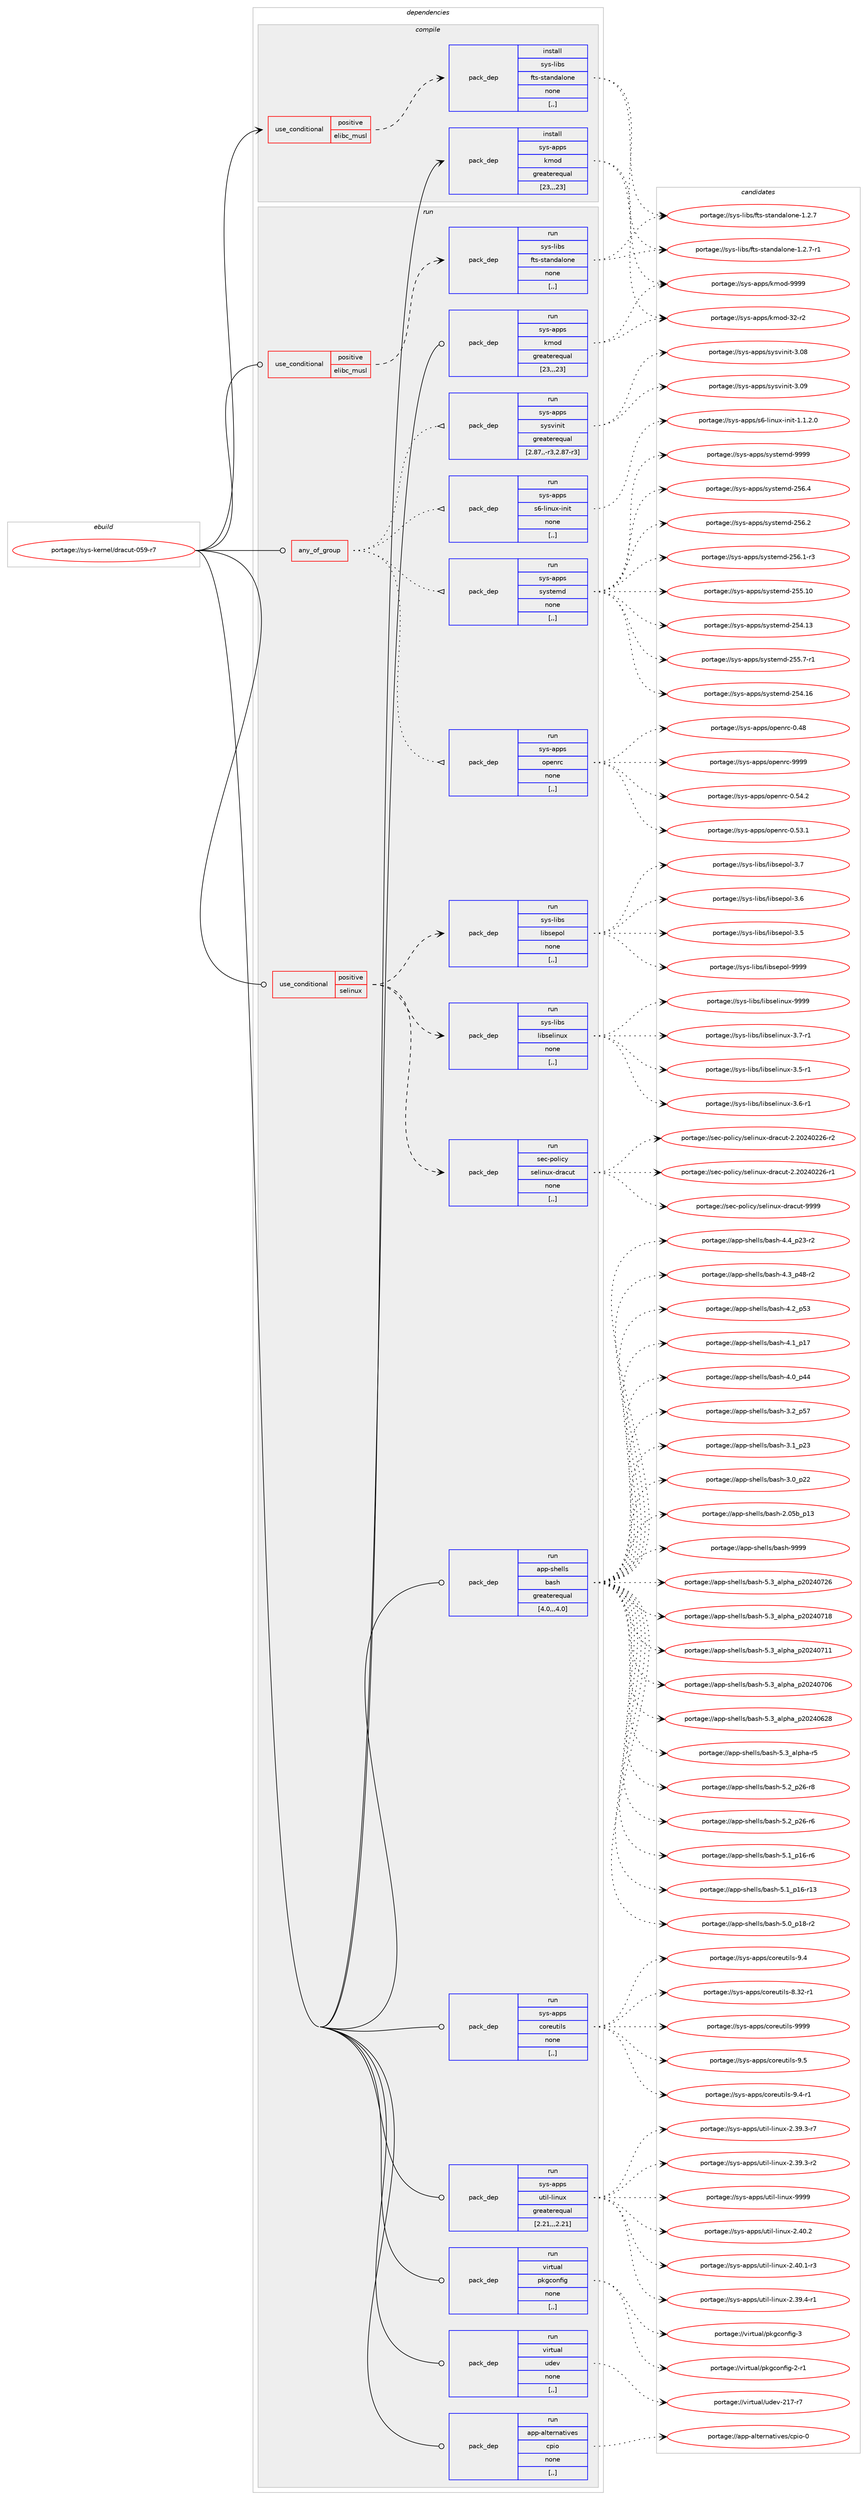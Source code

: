 digraph prolog {

# *************
# Graph options
# *************

newrank=true;
concentrate=true;
compound=true;
graph [rankdir=LR,fontname=Helvetica,fontsize=10,ranksep=1.5];#, ranksep=2.5, nodesep=0.2];
edge  [arrowhead=vee];
node  [fontname=Helvetica,fontsize=10];

# **********
# The ebuild
# **********

subgraph cluster_leftcol {
color=gray;
label=<<i>ebuild</i>>;
id [label="portage://sys-kernel/dracut-059-r7", color=red, width=4, href="../sys-kernel/dracut-059-r7.svg"];
}

# ****************
# The dependencies
# ****************

subgraph cluster_midcol {
color=gray;
label=<<i>dependencies</i>>;
subgraph cluster_compile {
fillcolor="#eeeeee";
style=filled;
label=<<i>compile</i>>;
subgraph cond116734 {
dependency438105 [label=<<TABLE BORDER="0" CELLBORDER="1" CELLSPACING="0" CELLPADDING="4"><TR><TD ROWSPAN="3" CELLPADDING="10">use_conditional</TD></TR><TR><TD>positive</TD></TR><TR><TD>elibc_musl</TD></TR></TABLE>>, shape=none, color=red];
subgraph pack318394 {
dependency438106 [label=<<TABLE BORDER="0" CELLBORDER="1" CELLSPACING="0" CELLPADDING="4" WIDTH="220"><TR><TD ROWSPAN="6" CELLPADDING="30">pack_dep</TD></TR><TR><TD WIDTH="110">install</TD></TR><TR><TD>sys-libs</TD></TR><TR><TD>fts-standalone</TD></TR><TR><TD>none</TD></TR><TR><TD>[,,]</TD></TR></TABLE>>, shape=none, color=blue];
}
dependency438105:e -> dependency438106:w [weight=20,style="dashed",arrowhead="vee"];
}
id:e -> dependency438105:w [weight=20,style="solid",arrowhead="vee"];
subgraph pack318395 {
dependency438107 [label=<<TABLE BORDER="0" CELLBORDER="1" CELLSPACING="0" CELLPADDING="4" WIDTH="220"><TR><TD ROWSPAN="6" CELLPADDING="30">pack_dep</TD></TR><TR><TD WIDTH="110">install</TD></TR><TR><TD>sys-apps</TD></TR><TR><TD>kmod</TD></TR><TR><TD>greaterequal</TD></TR><TR><TD>[23,,,23]</TD></TR></TABLE>>, shape=none, color=blue];
}
id:e -> dependency438107:w [weight=20,style="solid",arrowhead="vee"];
}
subgraph cluster_compileandrun {
fillcolor="#eeeeee";
style=filled;
label=<<i>compile and run</i>>;
}
subgraph cluster_run {
fillcolor="#eeeeee";
style=filled;
label=<<i>run</i>>;
subgraph any2748 {
dependency438108 [label=<<TABLE BORDER="0" CELLBORDER="1" CELLSPACING="0" CELLPADDING="4"><TR><TD CELLPADDING="10">any_of_group</TD></TR></TABLE>>, shape=none, color=red];subgraph pack318396 {
dependency438109 [label=<<TABLE BORDER="0" CELLBORDER="1" CELLSPACING="0" CELLPADDING="4" WIDTH="220"><TR><TD ROWSPAN="6" CELLPADDING="30">pack_dep</TD></TR><TR><TD WIDTH="110">run</TD></TR><TR><TD>sys-apps</TD></TR><TR><TD>sysvinit</TD></TR><TR><TD>greaterequal</TD></TR><TR><TD>[2.87,,-r3,2.87-r3]</TD></TR></TABLE>>, shape=none, color=blue];
}
dependency438108:e -> dependency438109:w [weight=20,style="dotted",arrowhead="oinv"];
subgraph pack318397 {
dependency438110 [label=<<TABLE BORDER="0" CELLBORDER="1" CELLSPACING="0" CELLPADDING="4" WIDTH="220"><TR><TD ROWSPAN="6" CELLPADDING="30">pack_dep</TD></TR><TR><TD WIDTH="110">run</TD></TR><TR><TD>sys-apps</TD></TR><TR><TD>openrc</TD></TR><TR><TD>none</TD></TR><TR><TD>[,,]</TD></TR></TABLE>>, shape=none, color=blue];
}
dependency438108:e -> dependency438110:w [weight=20,style="dotted",arrowhead="oinv"];
subgraph pack318398 {
dependency438111 [label=<<TABLE BORDER="0" CELLBORDER="1" CELLSPACING="0" CELLPADDING="4" WIDTH="220"><TR><TD ROWSPAN="6" CELLPADDING="30">pack_dep</TD></TR><TR><TD WIDTH="110">run</TD></TR><TR><TD>sys-apps</TD></TR><TR><TD>systemd</TD></TR><TR><TD>none</TD></TR><TR><TD>[,,]</TD></TR></TABLE>>, shape=none, color=blue];
}
dependency438108:e -> dependency438111:w [weight=20,style="dotted",arrowhead="oinv"];
subgraph pack318399 {
dependency438112 [label=<<TABLE BORDER="0" CELLBORDER="1" CELLSPACING="0" CELLPADDING="4" WIDTH="220"><TR><TD ROWSPAN="6" CELLPADDING="30">pack_dep</TD></TR><TR><TD WIDTH="110">run</TD></TR><TR><TD>sys-apps</TD></TR><TR><TD>s6-linux-init</TD></TR><TR><TD>none</TD></TR><TR><TD>[,,]</TD></TR></TABLE>>, shape=none, color=blue];
}
dependency438108:e -> dependency438112:w [weight=20,style="dotted",arrowhead="oinv"];
}
id:e -> dependency438108:w [weight=20,style="solid",arrowhead="odot"];
subgraph cond116735 {
dependency438113 [label=<<TABLE BORDER="0" CELLBORDER="1" CELLSPACING="0" CELLPADDING="4"><TR><TD ROWSPAN="3" CELLPADDING="10">use_conditional</TD></TR><TR><TD>positive</TD></TR><TR><TD>elibc_musl</TD></TR></TABLE>>, shape=none, color=red];
subgraph pack318400 {
dependency438114 [label=<<TABLE BORDER="0" CELLBORDER="1" CELLSPACING="0" CELLPADDING="4" WIDTH="220"><TR><TD ROWSPAN="6" CELLPADDING="30">pack_dep</TD></TR><TR><TD WIDTH="110">run</TD></TR><TR><TD>sys-libs</TD></TR><TR><TD>fts-standalone</TD></TR><TR><TD>none</TD></TR><TR><TD>[,,]</TD></TR></TABLE>>, shape=none, color=blue];
}
dependency438113:e -> dependency438114:w [weight=20,style="dashed",arrowhead="vee"];
}
id:e -> dependency438113:w [weight=20,style="solid",arrowhead="odot"];
subgraph cond116736 {
dependency438115 [label=<<TABLE BORDER="0" CELLBORDER="1" CELLSPACING="0" CELLPADDING="4"><TR><TD ROWSPAN="3" CELLPADDING="10">use_conditional</TD></TR><TR><TD>positive</TD></TR><TR><TD>selinux</TD></TR></TABLE>>, shape=none, color=red];
subgraph pack318401 {
dependency438116 [label=<<TABLE BORDER="0" CELLBORDER="1" CELLSPACING="0" CELLPADDING="4" WIDTH="220"><TR><TD ROWSPAN="6" CELLPADDING="30">pack_dep</TD></TR><TR><TD WIDTH="110">run</TD></TR><TR><TD>sec-policy</TD></TR><TR><TD>selinux-dracut</TD></TR><TR><TD>none</TD></TR><TR><TD>[,,]</TD></TR></TABLE>>, shape=none, color=blue];
}
dependency438115:e -> dependency438116:w [weight=20,style="dashed",arrowhead="vee"];
subgraph pack318402 {
dependency438117 [label=<<TABLE BORDER="0" CELLBORDER="1" CELLSPACING="0" CELLPADDING="4" WIDTH="220"><TR><TD ROWSPAN="6" CELLPADDING="30">pack_dep</TD></TR><TR><TD WIDTH="110">run</TD></TR><TR><TD>sys-libs</TD></TR><TR><TD>libselinux</TD></TR><TR><TD>none</TD></TR><TR><TD>[,,]</TD></TR></TABLE>>, shape=none, color=blue];
}
dependency438115:e -> dependency438117:w [weight=20,style="dashed",arrowhead="vee"];
subgraph pack318403 {
dependency438118 [label=<<TABLE BORDER="0" CELLBORDER="1" CELLSPACING="0" CELLPADDING="4" WIDTH="220"><TR><TD ROWSPAN="6" CELLPADDING="30">pack_dep</TD></TR><TR><TD WIDTH="110">run</TD></TR><TR><TD>sys-libs</TD></TR><TR><TD>libsepol</TD></TR><TR><TD>none</TD></TR><TR><TD>[,,]</TD></TR></TABLE>>, shape=none, color=blue];
}
dependency438115:e -> dependency438118:w [weight=20,style="dashed",arrowhead="vee"];
}
id:e -> dependency438115:w [weight=20,style="solid",arrowhead="odot"];
subgraph pack318404 {
dependency438119 [label=<<TABLE BORDER="0" CELLBORDER="1" CELLSPACING="0" CELLPADDING="4" WIDTH="220"><TR><TD ROWSPAN="6" CELLPADDING="30">pack_dep</TD></TR><TR><TD WIDTH="110">run</TD></TR><TR><TD>app-alternatives</TD></TR><TR><TD>cpio</TD></TR><TR><TD>none</TD></TR><TR><TD>[,,]</TD></TR></TABLE>>, shape=none, color=blue];
}
id:e -> dependency438119:w [weight=20,style="solid",arrowhead="odot"];
subgraph pack318405 {
dependency438120 [label=<<TABLE BORDER="0" CELLBORDER="1" CELLSPACING="0" CELLPADDING="4" WIDTH="220"><TR><TD ROWSPAN="6" CELLPADDING="30">pack_dep</TD></TR><TR><TD WIDTH="110">run</TD></TR><TR><TD>app-shells</TD></TR><TR><TD>bash</TD></TR><TR><TD>greaterequal</TD></TR><TR><TD>[4.0,,,4.0]</TD></TR></TABLE>>, shape=none, color=blue];
}
id:e -> dependency438120:w [weight=20,style="solid",arrowhead="odot"];
subgraph pack318406 {
dependency438121 [label=<<TABLE BORDER="0" CELLBORDER="1" CELLSPACING="0" CELLPADDING="4" WIDTH="220"><TR><TD ROWSPAN="6" CELLPADDING="30">pack_dep</TD></TR><TR><TD WIDTH="110">run</TD></TR><TR><TD>sys-apps</TD></TR><TR><TD>coreutils</TD></TR><TR><TD>none</TD></TR><TR><TD>[,,]</TD></TR></TABLE>>, shape=none, color=blue];
}
id:e -> dependency438121:w [weight=20,style="solid",arrowhead="odot"];
subgraph pack318407 {
dependency438122 [label=<<TABLE BORDER="0" CELLBORDER="1" CELLSPACING="0" CELLPADDING="4" WIDTH="220"><TR><TD ROWSPAN="6" CELLPADDING="30">pack_dep</TD></TR><TR><TD WIDTH="110">run</TD></TR><TR><TD>sys-apps</TD></TR><TR><TD>kmod</TD></TR><TR><TD>greaterequal</TD></TR><TR><TD>[23,,,23]</TD></TR></TABLE>>, shape=none, color=blue];
}
id:e -> dependency438122:w [weight=20,style="solid",arrowhead="odot"];
subgraph pack318408 {
dependency438123 [label=<<TABLE BORDER="0" CELLBORDER="1" CELLSPACING="0" CELLPADDING="4" WIDTH="220"><TR><TD ROWSPAN="6" CELLPADDING="30">pack_dep</TD></TR><TR><TD WIDTH="110">run</TD></TR><TR><TD>sys-apps</TD></TR><TR><TD>util-linux</TD></TR><TR><TD>greaterequal</TD></TR><TR><TD>[2.21,,,2.21]</TD></TR></TABLE>>, shape=none, color=blue];
}
id:e -> dependency438123:w [weight=20,style="solid",arrowhead="odot"];
subgraph pack318409 {
dependency438124 [label=<<TABLE BORDER="0" CELLBORDER="1" CELLSPACING="0" CELLPADDING="4" WIDTH="220"><TR><TD ROWSPAN="6" CELLPADDING="30">pack_dep</TD></TR><TR><TD WIDTH="110">run</TD></TR><TR><TD>virtual</TD></TR><TR><TD>pkgconfig</TD></TR><TR><TD>none</TD></TR><TR><TD>[,,]</TD></TR></TABLE>>, shape=none, color=blue];
}
id:e -> dependency438124:w [weight=20,style="solid",arrowhead="odot"];
subgraph pack318410 {
dependency438125 [label=<<TABLE BORDER="0" CELLBORDER="1" CELLSPACING="0" CELLPADDING="4" WIDTH="220"><TR><TD ROWSPAN="6" CELLPADDING="30">pack_dep</TD></TR><TR><TD WIDTH="110">run</TD></TR><TR><TD>virtual</TD></TR><TR><TD>udev</TD></TR><TR><TD>none</TD></TR><TR><TD>[,,]</TD></TR></TABLE>>, shape=none, color=blue];
}
id:e -> dependency438125:w [weight=20,style="solid",arrowhead="odot"];
}
}

# **************
# The candidates
# **************

subgraph cluster_choices {
rank=same;
color=gray;
label=<<i>candidates</i>>;

subgraph choice318394 {
color=black;
nodesep=1;
choice1151211154510810598115471021161154511511697110100971081111101014549465046554511449 [label="portage://sys-libs/fts-standalone-1.2.7-r1", color=red, width=4,href="../sys-libs/fts-standalone-1.2.7-r1.svg"];
choice115121115451081059811547102116115451151169711010097108111110101454946504655 [label="portage://sys-libs/fts-standalone-1.2.7", color=red, width=4,href="../sys-libs/fts-standalone-1.2.7.svg"];
dependency438106:e -> choice1151211154510810598115471021161154511511697110100971081111101014549465046554511449:w [style=dotted,weight="100"];
dependency438106:e -> choice115121115451081059811547102116115451151169711010097108111110101454946504655:w [style=dotted,weight="100"];
}
subgraph choice318395 {
color=black;
nodesep=1;
choice1151211154597112112115471071091111004557575757 [label="portage://sys-apps/kmod-9999", color=red, width=4,href="../sys-apps/kmod-9999.svg"];
choice1151211154597112112115471071091111004551504511450 [label="portage://sys-apps/kmod-32-r2", color=red, width=4,href="../sys-apps/kmod-32-r2.svg"];
dependency438107:e -> choice1151211154597112112115471071091111004557575757:w [style=dotted,weight="100"];
dependency438107:e -> choice1151211154597112112115471071091111004551504511450:w [style=dotted,weight="100"];
}
subgraph choice318396 {
color=black;
nodesep=1;
choice1151211154597112112115471151211151181051101051164551464857 [label="portage://sys-apps/sysvinit-3.09", color=red, width=4,href="../sys-apps/sysvinit-3.09.svg"];
choice1151211154597112112115471151211151181051101051164551464856 [label="portage://sys-apps/sysvinit-3.08", color=red, width=4,href="../sys-apps/sysvinit-3.08.svg"];
dependency438109:e -> choice1151211154597112112115471151211151181051101051164551464857:w [style=dotted,weight="100"];
dependency438109:e -> choice1151211154597112112115471151211151181051101051164551464856:w [style=dotted,weight="100"];
}
subgraph choice318397 {
color=black;
nodesep=1;
choice115121115459711211211547111112101110114994557575757 [label="portage://sys-apps/openrc-9999", color=red, width=4,href="../sys-apps/openrc-9999.svg"];
choice1151211154597112112115471111121011101149945484653524650 [label="portage://sys-apps/openrc-0.54.2", color=red, width=4,href="../sys-apps/openrc-0.54.2.svg"];
choice1151211154597112112115471111121011101149945484653514649 [label="portage://sys-apps/openrc-0.53.1", color=red, width=4,href="../sys-apps/openrc-0.53.1.svg"];
choice115121115459711211211547111112101110114994548465256 [label="portage://sys-apps/openrc-0.48", color=red, width=4,href="../sys-apps/openrc-0.48.svg"];
dependency438110:e -> choice115121115459711211211547111112101110114994557575757:w [style=dotted,weight="100"];
dependency438110:e -> choice1151211154597112112115471111121011101149945484653524650:w [style=dotted,weight="100"];
dependency438110:e -> choice1151211154597112112115471111121011101149945484653514649:w [style=dotted,weight="100"];
dependency438110:e -> choice115121115459711211211547111112101110114994548465256:w [style=dotted,weight="100"];
}
subgraph choice318398 {
color=black;
nodesep=1;
choice1151211154597112112115471151211151161011091004557575757 [label="portage://sys-apps/systemd-9999", color=red, width=4,href="../sys-apps/systemd-9999.svg"];
choice115121115459711211211547115121115116101109100455053544652 [label="portage://sys-apps/systemd-256.4", color=red, width=4,href="../sys-apps/systemd-256.4.svg"];
choice115121115459711211211547115121115116101109100455053544650 [label="portage://sys-apps/systemd-256.2", color=red, width=4,href="../sys-apps/systemd-256.2.svg"];
choice1151211154597112112115471151211151161011091004550535446494511451 [label="portage://sys-apps/systemd-256.1-r3", color=red, width=4,href="../sys-apps/systemd-256.1-r3.svg"];
choice11512111545971121121154711512111511610110910045505353464948 [label="portage://sys-apps/systemd-255.10", color=red, width=4,href="../sys-apps/systemd-255.10.svg"];
choice1151211154597112112115471151211151161011091004550535346554511449 [label="portage://sys-apps/systemd-255.7-r1", color=red, width=4,href="../sys-apps/systemd-255.7-r1.svg"];
choice11512111545971121121154711512111511610110910045505352464954 [label="portage://sys-apps/systemd-254.16", color=red, width=4,href="../sys-apps/systemd-254.16.svg"];
choice11512111545971121121154711512111511610110910045505352464951 [label="portage://sys-apps/systemd-254.13", color=red, width=4,href="../sys-apps/systemd-254.13.svg"];
dependency438111:e -> choice1151211154597112112115471151211151161011091004557575757:w [style=dotted,weight="100"];
dependency438111:e -> choice115121115459711211211547115121115116101109100455053544652:w [style=dotted,weight="100"];
dependency438111:e -> choice115121115459711211211547115121115116101109100455053544650:w [style=dotted,weight="100"];
dependency438111:e -> choice1151211154597112112115471151211151161011091004550535446494511451:w [style=dotted,weight="100"];
dependency438111:e -> choice11512111545971121121154711512111511610110910045505353464948:w [style=dotted,weight="100"];
dependency438111:e -> choice1151211154597112112115471151211151161011091004550535346554511449:w [style=dotted,weight="100"];
dependency438111:e -> choice11512111545971121121154711512111511610110910045505352464954:w [style=dotted,weight="100"];
dependency438111:e -> choice11512111545971121121154711512111511610110910045505352464951:w [style=dotted,weight="100"];
}
subgraph choice318399 {
color=black;
nodesep=1;
choice1151211154597112112115471155445108105110117120451051101051164549464946504648 [label="portage://sys-apps/s6-linux-init-1.1.2.0", color=red, width=4,href="../sys-apps/s6-linux-init-1.1.2.0.svg"];
dependency438112:e -> choice1151211154597112112115471155445108105110117120451051101051164549464946504648:w [style=dotted,weight="100"];
}
subgraph choice318400 {
color=black;
nodesep=1;
choice1151211154510810598115471021161154511511697110100971081111101014549465046554511449 [label="portage://sys-libs/fts-standalone-1.2.7-r1", color=red, width=4,href="../sys-libs/fts-standalone-1.2.7-r1.svg"];
choice115121115451081059811547102116115451151169711010097108111110101454946504655 [label="portage://sys-libs/fts-standalone-1.2.7", color=red, width=4,href="../sys-libs/fts-standalone-1.2.7.svg"];
dependency438114:e -> choice1151211154510810598115471021161154511511697110100971081111101014549465046554511449:w [style=dotted,weight="100"];
dependency438114:e -> choice115121115451081059811547102116115451151169711010097108111110101454946504655:w [style=dotted,weight="100"];
}
subgraph choice318401 {
color=black;
nodesep=1;
choice115101994511211110810599121471151011081051101171204510011497991171164557575757 [label="portage://sec-policy/selinux-dracut-9999", color=red, width=4,href="../sec-policy/selinux-dracut-9999.svg"];
choice1151019945112111108105991214711510110810511011712045100114979911711645504650485052485050544511450 [label="portage://sec-policy/selinux-dracut-2.20240226-r2", color=red, width=4,href="../sec-policy/selinux-dracut-2.20240226-r2.svg"];
choice1151019945112111108105991214711510110810511011712045100114979911711645504650485052485050544511449 [label="portage://sec-policy/selinux-dracut-2.20240226-r1", color=red, width=4,href="../sec-policy/selinux-dracut-2.20240226-r1.svg"];
dependency438116:e -> choice115101994511211110810599121471151011081051101171204510011497991171164557575757:w [style=dotted,weight="100"];
dependency438116:e -> choice1151019945112111108105991214711510110810511011712045100114979911711645504650485052485050544511450:w [style=dotted,weight="100"];
dependency438116:e -> choice1151019945112111108105991214711510110810511011712045100114979911711645504650485052485050544511449:w [style=dotted,weight="100"];
}
subgraph choice318402 {
color=black;
nodesep=1;
choice115121115451081059811547108105981151011081051101171204557575757 [label="portage://sys-libs/libselinux-9999", color=red, width=4,href="../sys-libs/libselinux-9999.svg"];
choice11512111545108105981154710810598115101108105110117120455146554511449 [label="portage://sys-libs/libselinux-3.7-r1", color=red, width=4,href="../sys-libs/libselinux-3.7-r1.svg"];
choice11512111545108105981154710810598115101108105110117120455146544511449 [label="portage://sys-libs/libselinux-3.6-r1", color=red, width=4,href="../sys-libs/libselinux-3.6-r1.svg"];
choice11512111545108105981154710810598115101108105110117120455146534511449 [label="portage://sys-libs/libselinux-3.5-r1", color=red, width=4,href="../sys-libs/libselinux-3.5-r1.svg"];
dependency438117:e -> choice115121115451081059811547108105981151011081051101171204557575757:w [style=dotted,weight="100"];
dependency438117:e -> choice11512111545108105981154710810598115101108105110117120455146554511449:w [style=dotted,weight="100"];
dependency438117:e -> choice11512111545108105981154710810598115101108105110117120455146544511449:w [style=dotted,weight="100"];
dependency438117:e -> choice11512111545108105981154710810598115101108105110117120455146534511449:w [style=dotted,weight="100"];
}
subgraph choice318403 {
color=black;
nodesep=1;
choice115121115451081059811547108105981151011121111084557575757 [label="portage://sys-libs/libsepol-9999", color=red, width=4,href="../sys-libs/libsepol-9999.svg"];
choice1151211154510810598115471081059811510111211110845514655 [label="portage://sys-libs/libsepol-3.7", color=red, width=4,href="../sys-libs/libsepol-3.7.svg"];
choice1151211154510810598115471081059811510111211110845514654 [label="portage://sys-libs/libsepol-3.6", color=red, width=4,href="../sys-libs/libsepol-3.6.svg"];
choice1151211154510810598115471081059811510111211110845514653 [label="portage://sys-libs/libsepol-3.5", color=red, width=4,href="../sys-libs/libsepol-3.5.svg"];
dependency438118:e -> choice115121115451081059811547108105981151011121111084557575757:w [style=dotted,weight="100"];
dependency438118:e -> choice1151211154510810598115471081059811510111211110845514655:w [style=dotted,weight="100"];
dependency438118:e -> choice1151211154510810598115471081059811510111211110845514654:w [style=dotted,weight="100"];
dependency438118:e -> choice1151211154510810598115471081059811510111211110845514653:w [style=dotted,weight="100"];
}
subgraph choice318404 {
color=black;
nodesep=1;
choice9711211245971081161011141109711610511810111547991121051114548 [label="portage://app-alternatives/cpio-0", color=red, width=4,href="../app-alternatives/cpio-0.svg"];
dependency438119:e -> choice9711211245971081161011141109711610511810111547991121051114548:w [style=dotted,weight="100"];
}
subgraph choice318405 {
color=black;
nodesep=1;
choice97112112451151041011081081154798971151044557575757 [label="portage://app-shells/bash-9999", color=red, width=4,href="../app-shells/bash-9999.svg"];
choice971121124511510410110810811547989711510445534651959710811210497951125048505248555054 [label="portage://app-shells/bash-5.3_alpha_p20240726", color=red, width=4,href="../app-shells/bash-5.3_alpha_p20240726.svg"];
choice971121124511510410110810811547989711510445534651959710811210497951125048505248554956 [label="portage://app-shells/bash-5.3_alpha_p20240718", color=red, width=4,href="../app-shells/bash-5.3_alpha_p20240718.svg"];
choice971121124511510410110810811547989711510445534651959710811210497951125048505248554949 [label="portage://app-shells/bash-5.3_alpha_p20240711", color=red, width=4,href="../app-shells/bash-5.3_alpha_p20240711.svg"];
choice971121124511510410110810811547989711510445534651959710811210497951125048505248554854 [label="portage://app-shells/bash-5.3_alpha_p20240706", color=red, width=4,href="../app-shells/bash-5.3_alpha_p20240706.svg"];
choice971121124511510410110810811547989711510445534651959710811210497951125048505248545056 [label="portage://app-shells/bash-5.3_alpha_p20240628", color=red, width=4,href="../app-shells/bash-5.3_alpha_p20240628.svg"];
choice9711211245115104101108108115479897115104455346519597108112104974511453 [label="portage://app-shells/bash-5.3_alpha-r5", color=red, width=4,href="../app-shells/bash-5.3_alpha-r5.svg"];
choice9711211245115104101108108115479897115104455346509511250544511456 [label="portage://app-shells/bash-5.2_p26-r8", color=red, width=4,href="../app-shells/bash-5.2_p26-r8.svg"];
choice9711211245115104101108108115479897115104455346509511250544511454 [label="portage://app-shells/bash-5.2_p26-r6", color=red, width=4,href="../app-shells/bash-5.2_p26-r6.svg"];
choice9711211245115104101108108115479897115104455346499511249544511454 [label="portage://app-shells/bash-5.1_p16-r6", color=red, width=4,href="../app-shells/bash-5.1_p16-r6.svg"];
choice971121124511510410110810811547989711510445534649951124954451144951 [label="portage://app-shells/bash-5.1_p16-r13", color=red, width=4,href="../app-shells/bash-5.1_p16-r13.svg"];
choice9711211245115104101108108115479897115104455346489511249564511450 [label="portage://app-shells/bash-5.0_p18-r2", color=red, width=4,href="../app-shells/bash-5.0_p18-r2.svg"];
choice9711211245115104101108108115479897115104455246529511250514511450 [label="portage://app-shells/bash-4.4_p23-r2", color=red, width=4,href="../app-shells/bash-4.4_p23-r2.svg"];
choice9711211245115104101108108115479897115104455246519511252564511450 [label="portage://app-shells/bash-4.3_p48-r2", color=red, width=4,href="../app-shells/bash-4.3_p48-r2.svg"];
choice971121124511510410110810811547989711510445524650951125351 [label="portage://app-shells/bash-4.2_p53", color=red, width=4,href="../app-shells/bash-4.2_p53.svg"];
choice971121124511510410110810811547989711510445524649951124955 [label="portage://app-shells/bash-4.1_p17", color=red, width=4,href="../app-shells/bash-4.1_p17.svg"];
choice971121124511510410110810811547989711510445524648951125252 [label="portage://app-shells/bash-4.0_p44", color=red, width=4,href="../app-shells/bash-4.0_p44.svg"];
choice971121124511510410110810811547989711510445514650951125355 [label="portage://app-shells/bash-3.2_p57", color=red, width=4,href="../app-shells/bash-3.2_p57.svg"];
choice971121124511510410110810811547989711510445514649951125051 [label="portage://app-shells/bash-3.1_p23", color=red, width=4,href="../app-shells/bash-3.1_p23.svg"];
choice971121124511510410110810811547989711510445514648951125050 [label="portage://app-shells/bash-3.0_p22", color=red, width=4,href="../app-shells/bash-3.0_p22.svg"];
choice9711211245115104101108108115479897115104455046485398951124951 [label="portage://app-shells/bash-2.05b_p13", color=red, width=4,href="../app-shells/bash-2.05b_p13.svg"];
dependency438120:e -> choice97112112451151041011081081154798971151044557575757:w [style=dotted,weight="100"];
dependency438120:e -> choice971121124511510410110810811547989711510445534651959710811210497951125048505248555054:w [style=dotted,weight="100"];
dependency438120:e -> choice971121124511510410110810811547989711510445534651959710811210497951125048505248554956:w [style=dotted,weight="100"];
dependency438120:e -> choice971121124511510410110810811547989711510445534651959710811210497951125048505248554949:w [style=dotted,weight="100"];
dependency438120:e -> choice971121124511510410110810811547989711510445534651959710811210497951125048505248554854:w [style=dotted,weight="100"];
dependency438120:e -> choice971121124511510410110810811547989711510445534651959710811210497951125048505248545056:w [style=dotted,weight="100"];
dependency438120:e -> choice9711211245115104101108108115479897115104455346519597108112104974511453:w [style=dotted,weight="100"];
dependency438120:e -> choice9711211245115104101108108115479897115104455346509511250544511456:w [style=dotted,weight="100"];
dependency438120:e -> choice9711211245115104101108108115479897115104455346509511250544511454:w [style=dotted,weight="100"];
dependency438120:e -> choice9711211245115104101108108115479897115104455346499511249544511454:w [style=dotted,weight="100"];
dependency438120:e -> choice971121124511510410110810811547989711510445534649951124954451144951:w [style=dotted,weight="100"];
dependency438120:e -> choice9711211245115104101108108115479897115104455346489511249564511450:w [style=dotted,weight="100"];
dependency438120:e -> choice9711211245115104101108108115479897115104455246529511250514511450:w [style=dotted,weight="100"];
dependency438120:e -> choice9711211245115104101108108115479897115104455246519511252564511450:w [style=dotted,weight="100"];
dependency438120:e -> choice971121124511510410110810811547989711510445524650951125351:w [style=dotted,weight="100"];
dependency438120:e -> choice971121124511510410110810811547989711510445524649951124955:w [style=dotted,weight="100"];
dependency438120:e -> choice971121124511510410110810811547989711510445524648951125252:w [style=dotted,weight="100"];
dependency438120:e -> choice971121124511510410110810811547989711510445514650951125355:w [style=dotted,weight="100"];
dependency438120:e -> choice971121124511510410110810811547989711510445514649951125051:w [style=dotted,weight="100"];
dependency438120:e -> choice971121124511510410110810811547989711510445514648951125050:w [style=dotted,weight="100"];
dependency438120:e -> choice9711211245115104101108108115479897115104455046485398951124951:w [style=dotted,weight="100"];
}
subgraph choice318406 {
color=black;
nodesep=1;
choice115121115459711211211547991111141011171161051081154557575757 [label="portage://sys-apps/coreutils-9999", color=red, width=4,href="../sys-apps/coreutils-9999.svg"];
choice1151211154597112112115479911111410111711610510811545574653 [label="portage://sys-apps/coreutils-9.5", color=red, width=4,href="../sys-apps/coreutils-9.5.svg"];
choice11512111545971121121154799111114101117116105108115455746524511449 [label="portage://sys-apps/coreutils-9.4-r1", color=red, width=4,href="../sys-apps/coreutils-9.4-r1.svg"];
choice1151211154597112112115479911111410111711610510811545574652 [label="portage://sys-apps/coreutils-9.4", color=red, width=4,href="../sys-apps/coreutils-9.4.svg"];
choice1151211154597112112115479911111410111711610510811545564651504511449 [label="portage://sys-apps/coreutils-8.32-r1", color=red, width=4,href="../sys-apps/coreutils-8.32-r1.svg"];
dependency438121:e -> choice115121115459711211211547991111141011171161051081154557575757:w [style=dotted,weight="100"];
dependency438121:e -> choice1151211154597112112115479911111410111711610510811545574653:w [style=dotted,weight="100"];
dependency438121:e -> choice11512111545971121121154799111114101117116105108115455746524511449:w [style=dotted,weight="100"];
dependency438121:e -> choice1151211154597112112115479911111410111711610510811545574652:w [style=dotted,weight="100"];
dependency438121:e -> choice1151211154597112112115479911111410111711610510811545564651504511449:w [style=dotted,weight="100"];
}
subgraph choice318407 {
color=black;
nodesep=1;
choice1151211154597112112115471071091111004557575757 [label="portage://sys-apps/kmod-9999", color=red, width=4,href="../sys-apps/kmod-9999.svg"];
choice1151211154597112112115471071091111004551504511450 [label="portage://sys-apps/kmod-32-r2", color=red, width=4,href="../sys-apps/kmod-32-r2.svg"];
dependency438122:e -> choice1151211154597112112115471071091111004557575757:w [style=dotted,weight="100"];
dependency438122:e -> choice1151211154597112112115471071091111004551504511450:w [style=dotted,weight="100"];
}
subgraph choice318408 {
color=black;
nodesep=1;
choice115121115459711211211547117116105108451081051101171204557575757 [label="portage://sys-apps/util-linux-9999", color=red, width=4,href="../sys-apps/util-linux-9999.svg"];
choice1151211154597112112115471171161051084510810511011712045504652484650 [label="portage://sys-apps/util-linux-2.40.2", color=red, width=4,href="../sys-apps/util-linux-2.40.2.svg"];
choice11512111545971121121154711711610510845108105110117120455046524846494511451 [label="portage://sys-apps/util-linux-2.40.1-r3", color=red, width=4,href="../sys-apps/util-linux-2.40.1-r3.svg"];
choice11512111545971121121154711711610510845108105110117120455046515746524511449 [label="portage://sys-apps/util-linux-2.39.4-r1", color=red, width=4,href="../sys-apps/util-linux-2.39.4-r1.svg"];
choice11512111545971121121154711711610510845108105110117120455046515746514511455 [label="portage://sys-apps/util-linux-2.39.3-r7", color=red, width=4,href="../sys-apps/util-linux-2.39.3-r7.svg"];
choice11512111545971121121154711711610510845108105110117120455046515746514511450 [label="portage://sys-apps/util-linux-2.39.3-r2", color=red, width=4,href="../sys-apps/util-linux-2.39.3-r2.svg"];
dependency438123:e -> choice115121115459711211211547117116105108451081051101171204557575757:w [style=dotted,weight="100"];
dependency438123:e -> choice1151211154597112112115471171161051084510810511011712045504652484650:w [style=dotted,weight="100"];
dependency438123:e -> choice11512111545971121121154711711610510845108105110117120455046524846494511451:w [style=dotted,weight="100"];
dependency438123:e -> choice11512111545971121121154711711610510845108105110117120455046515746524511449:w [style=dotted,weight="100"];
dependency438123:e -> choice11512111545971121121154711711610510845108105110117120455046515746514511455:w [style=dotted,weight="100"];
dependency438123:e -> choice11512111545971121121154711711610510845108105110117120455046515746514511450:w [style=dotted,weight="100"];
}
subgraph choice318409 {
color=black;
nodesep=1;
choice1181051141161179710847112107103991111101021051034551 [label="portage://virtual/pkgconfig-3", color=red, width=4,href="../virtual/pkgconfig-3.svg"];
choice11810511411611797108471121071039911111010210510345504511449 [label="portage://virtual/pkgconfig-2-r1", color=red, width=4,href="../virtual/pkgconfig-2-r1.svg"];
dependency438124:e -> choice1181051141161179710847112107103991111101021051034551:w [style=dotted,weight="100"];
dependency438124:e -> choice11810511411611797108471121071039911111010210510345504511449:w [style=dotted,weight="100"];
}
subgraph choice318410 {
color=black;
nodesep=1;
choice1181051141161179710847117100101118455049554511455 [label="portage://virtual/udev-217-r7", color=red, width=4,href="../virtual/udev-217-r7.svg"];
dependency438125:e -> choice1181051141161179710847117100101118455049554511455:w [style=dotted,weight="100"];
}
}

}
